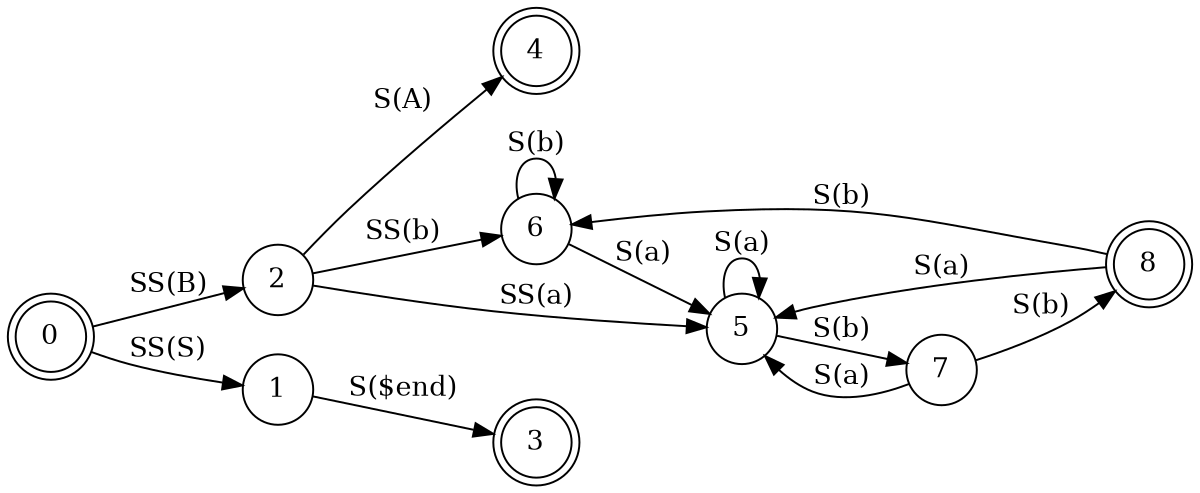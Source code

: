 #==============================================================================
# Code example from https://graphviz.org/Gallery/directed/fsm.html
#==============================================================================
# The graph illustrates a finite automaton.
# The rankdir=LR attribute requests a left-to-right drawing, oriented in
# landscape mode. Note the use of text labels on edges.
#
# Computation begins at node 0, and ends at “accept state” nodes, marked with
# double-circles.
#==============================================================================
# HOW TO CONVERT INTO PDF FILE?
# From the terminal enter and execute the following:
# $dot -Tpdf example.gv > example.pdf
#==============================================================================
digraph finite_state_machine {
	rankdir=LR;
	size="8,5"
	node [shape = doublecircle]; 0 3 4 8;
	node [shape = circle];
	0 -> 2 [label = "SS(B)"];
	0 -> 1 [label = "SS(S)"];
	1 -> 3 [label = "S($end)"];
	2 -> 6 [label = "SS(b)"];
	2 -> 5 [label = "SS(a)"];
	2 -> 4 [label = "S(A)"];
	5 -> 7 [label = "S(b)"];
	5 -> 5 [label = "S(a)"];
	6 -> 6 [label = "S(b)"];
	6 -> 5 [label = "S(a)"];
	7 -> 8 [label = "S(b)"];
	7 -> 5 [label = "S(a)"];
	8 -> 6 [label = "S(b)"];
	8 -> 5 [label = "S(a)"];
}